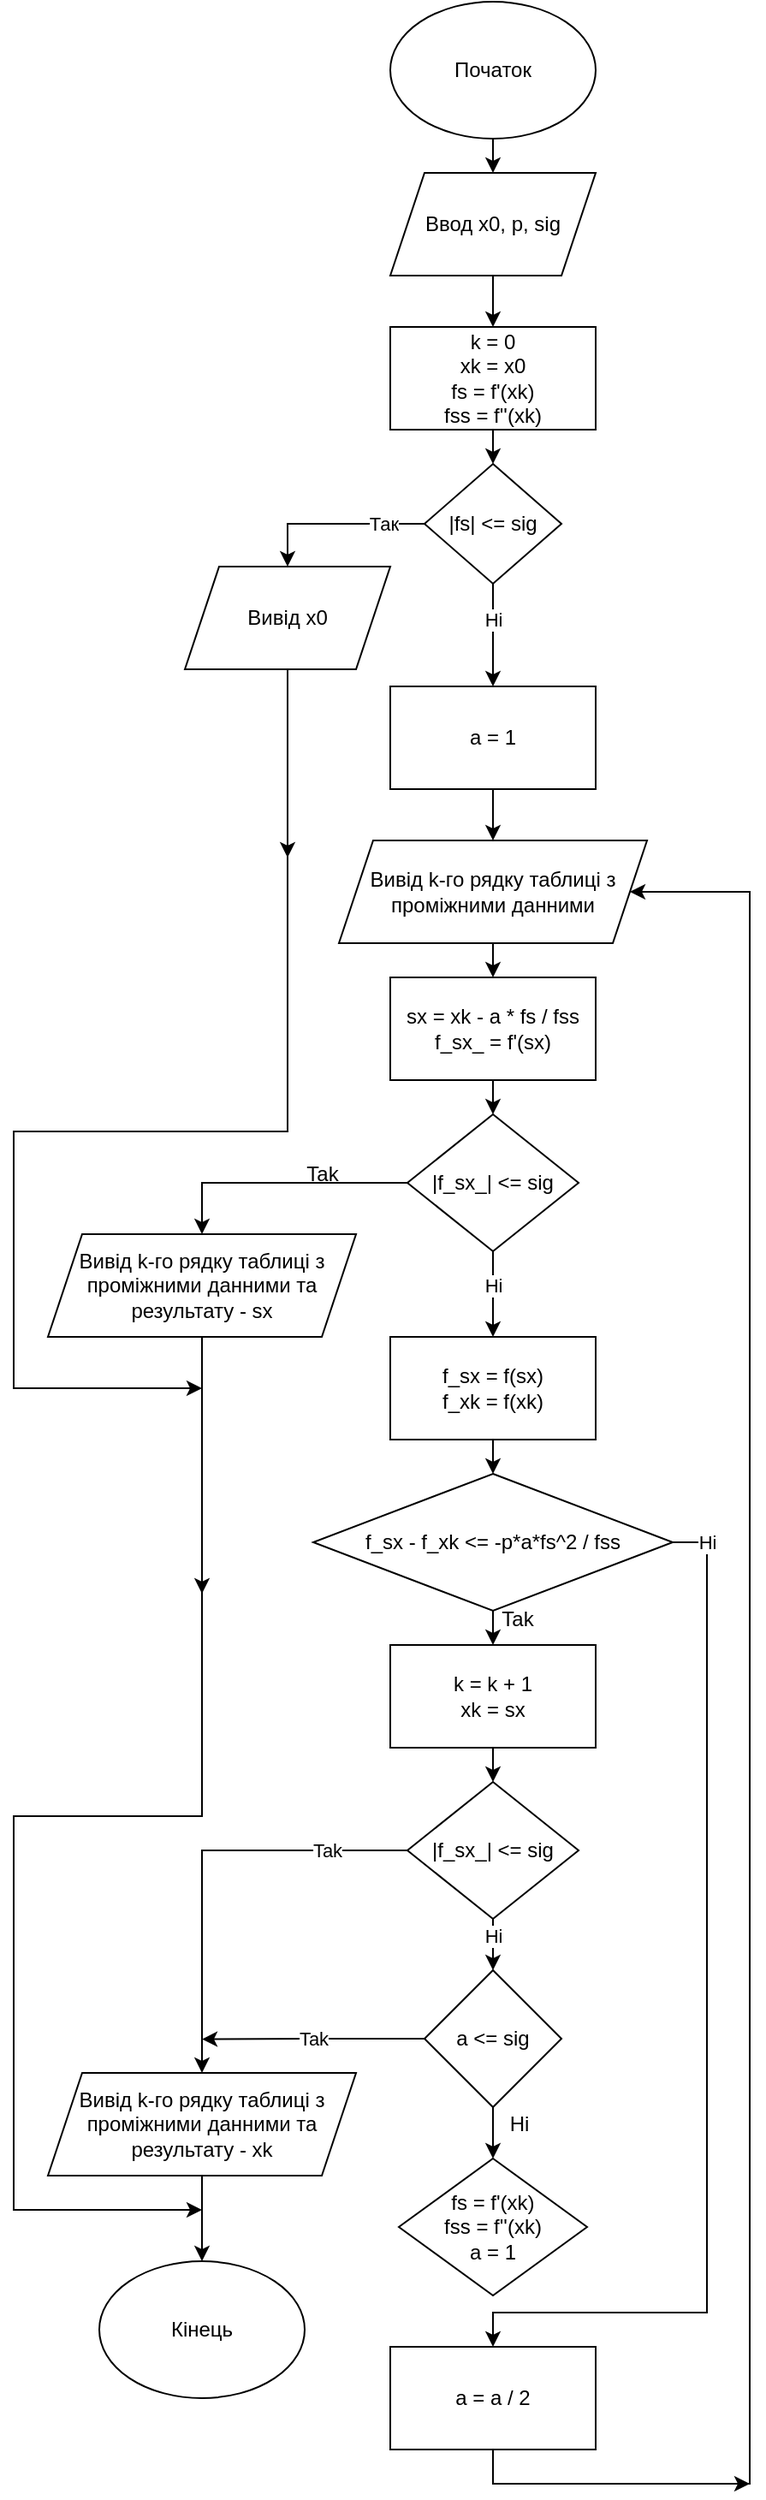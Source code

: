 <mxfile version="20.5.1" type="device"><diagram id="Ty1Nb3ejTmqqmoA0R3z8" name="Страница 1"><mxGraphModel dx="678" dy="616" grid="1" gridSize="10" guides="1" tooltips="1" connect="1" arrows="1" fold="1" page="1" pageScale="1" pageWidth="827" pageHeight="1169" math="0" shadow="0"><root><mxCell id="0"/><mxCell id="1" parent="0"/><mxCell id="20Z4m79xxtEPliRENN_L-8" style="edgeStyle=orthogonalEdgeStyle;rounded=0;orthogonalLoop=1;jettySize=auto;html=1;exitX=0.5;exitY=1;exitDx=0;exitDy=0;entryX=0.5;entryY=0;entryDx=0;entryDy=0;" edge="1" parent="1" source="20Z4m79xxtEPliRENN_L-1" target="20Z4m79xxtEPliRENN_L-7"><mxGeometry relative="1" as="geometry"/></mxCell><mxCell id="20Z4m79xxtEPliRENN_L-1" value="k = 0&lt;br&gt;xk = x0&lt;br&gt;fs = f'(xk)&lt;br&gt;fss = f''(xk)" style="rounded=0;whiteSpace=wrap;html=1;" vertex="1" parent="1"><mxGeometry x="320" y="200" width="120" height="60" as="geometry"/></mxCell><mxCell id="20Z4m79xxtEPliRENN_L-5" style="edgeStyle=orthogonalEdgeStyle;rounded=0;orthogonalLoop=1;jettySize=auto;html=1;exitX=0.5;exitY=1;exitDx=0;exitDy=0;entryX=0.5;entryY=0;entryDx=0;entryDy=0;" edge="1" parent="1" source="20Z4m79xxtEPliRENN_L-2" target="20Z4m79xxtEPliRENN_L-4"><mxGeometry relative="1" as="geometry"/></mxCell><mxCell id="20Z4m79xxtEPliRENN_L-2" value="Початок" style="ellipse;whiteSpace=wrap;html=1;" vertex="1" parent="1"><mxGeometry x="320" y="10" width="120" height="80" as="geometry"/></mxCell><mxCell id="20Z4m79xxtEPliRENN_L-3" value="Кінець" style="ellipse;whiteSpace=wrap;html=1;" vertex="1" parent="1"><mxGeometry x="150" y="1330" width="120" height="80" as="geometry"/></mxCell><mxCell id="20Z4m79xxtEPliRENN_L-6" style="edgeStyle=orthogonalEdgeStyle;rounded=0;orthogonalLoop=1;jettySize=auto;html=1;exitX=0.5;exitY=1;exitDx=0;exitDy=0;" edge="1" parent="1" source="20Z4m79xxtEPliRENN_L-4" target="20Z4m79xxtEPliRENN_L-1"><mxGeometry relative="1" as="geometry"/></mxCell><mxCell id="20Z4m79xxtEPliRENN_L-4" value="Ввод x0, p, sig" style="shape=parallelogram;perimeter=parallelogramPerimeter;whiteSpace=wrap;html=1;fixedSize=1;" vertex="1" parent="1"><mxGeometry x="320" y="110" width="120" height="60" as="geometry"/></mxCell><mxCell id="20Z4m79xxtEPliRENN_L-13" style="edgeStyle=orthogonalEdgeStyle;rounded=0;orthogonalLoop=1;jettySize=auto;html=1;exitX=0;exitY=0.5;exitDx=0;exitDy=0;entryX=0.5;entryY=0;entryDx=0;entryDy=0;" edge="1" parent="1" source="20Z4m79xxtEPliRENN_L-7" target="20Z4m79xxtEPliRENN_L-10"><mxGeometry relative="1" as="geometry"/></mxCell><mxCell id="20Z4m79xxtEPliRENN_L-14" value="Так" style="edgeLabel;html=1;align=center;verticalAlign=middle;resizable=0;points=[];" vertex="1" connectable="0" parent="20Z4m79xxtEPliRENN_L-13"><mxGeometry x="-0.547" relative="1" as="geometry"><mxPoint as="offset"/></mxGeometry></mxCell><mxCell id="20Z4m79xxtEPliRENN_L-18" style="edgeStyle=orthogonalEdgeStyle;rounded=0;orthogonalLoop=1;jettySize=auto;html=1;exitX=0.5;exitY=1;exitDx=0;exitDy=0;entryX=0.5;entryY=0;entryDx=0;entryDy=0;" edge="1" parent="1" source="20Z4m79xxtEPliRENN_L-7" target="20Z4m79xxtEPliRENN_L-17"><mxGeometry relative="1" as="geometry"/></mxCell><mxCell id="20Z4m79xxtEPliRENN_L-19" value="Ні" style="edgeLabel;html=1;align=center;verticalAlign=middle;resizable=0;points=[];" vertex="1" connectable="0" parent="20Z4m79xxtEPliRENN_L-18"><mxGeometry x="-0.318" relative="1" as="geometry"><mxPoint as="offset"/></mxGeometry></mxCell><mxCell id="20Z4m79xxtEPliRENN_L-7" value="|fs| &amp;lt;= sig" style="rhombus;whiteSpace=wrap;html=1;" vertex="1" parent="1"><mxGeometry x="340" y="280" width="80" height="70" as="geometry"/></mxCell><mxCell id="20Z4m79xxtEPliRENN_L-68" style="edgeStyle=orthogonalEdgeStyle;rounded=0;orthogonalLoop=1;jettySize=auto;html=1;exitX=0.5;exitY=1;exitDx=0;exitDy=0;" edge="1" parent="1" source="20Z4m79xxtEPliRENN_L-10"><mxGeometry relative="1" as="geometry"><mxPoint x="210" y="820" as="targetPoint"/><Array as="points"><mxPoint x="260" y="670"/><mxPoint x="100" y="670"/><mxPoint x="100" y="820"/></Array></mxGeometry></mxCell><mxCell id="20Z4m79xxtEPliRENN_L-10" value="Вивід x0" style="shape=parallelogram;perimeter=parallelogramPerimeter;whiteSpace=wrap;html=1;fixedSize=1;" vertex="1" parent="1"><mxGeometry x="200" y="340" width="120" height="60" as="geometry"/></mxCell><mxCell id="20Z4m79xxtEPliRENN_L-22" style="edgeStyle=orthogonalEdgeStyle;rounded=0;orthogonalLoop=1;jettySize=auto;html=1;exitX=0.5;exitY=1;exitDx=0;exitDy=0;entryX=0.5;entryY=0;entryDx=0;entryDy=0;" edge="1" parent="1" source="20Z4m79xxtEPliRENN_L-16" target="20Z4m79xxtEPliRENN_L-21"><mxGeometry relative="1" as="geometry"/></mxCell><mxCell id="20Z4m79xxtEPliRENN_L-16" value="Вивід k-го рядку таблиці з проміжними данними" style="shape=parallelogram;perimeter=parallelogramPerimeter;whiteSpace=wrap;html=1;fixedSize=1;" vertex="1" parent="1"><mxGeometry x="290" y="500" width="180" height="60" as="geometry"/></mxCell><mxCell id="20Z4m79xxtEPliRENN_L-20" style="edgeStyle=orthogonalEdgeStyle;rounded=0;orthogonalLoop=1;jettySize=auto;html=1;exitX=0.5;exitY=1;exitDx=0;exitDy=0;entryX=0.5;entryY=0;entryDx=0;entryDy=0;" edge="1" parent="1" source="20Z4m79xxtEPliRENN_L-17" target="20Z4m79xxtEPliRENN_L-16"><mxGeometry relative="1" as="geometry"/></mxCell><mxCell id="20Z4m79xxtEPliRENN_L-17" value="а = 1" style="rounded=0;whiteSpace=wrap;html=1;" vertex="1" parent="1"><mxGeometry x="320" y="410" width="120" height="60" as="geometry"/></mxCell><mxCell id="20Z4m79xxtEPliRENN_L-24" style="edgeStyle=orthogonalEdgeStyle;rounded=0;orthogonalLoop=1;jettySize=auto;html=1;exitX=0.5;exitY=1;exitDx=0;exitDy=0;entryX=0.5;entryY=0;entryDx=0;entryDy=0;" edge="1" parent="1" source="20Z4m79xxtEPliRENN_L-21" target="20Z4m79xxtEPliRENN_L-23"><mxGeometry relative="1" as="geometry"/></mxCell><mxCell id="20Z4m79xxtEPliRENN_L-21" value="sx = xk - a * fs / fss&lt;br&gt;f_sx_ = f'(sx)" style="rounded=0;whiteSpace=wrap;html=1;" vertex="1" parent="1"><mxGeometry x="320" y="580" width="120" height="60" as="geometry"/></mxCell><mxCell id="20Z4m79xxtEPliRENN_L-30" style="edgeStyle=orthogonalEdgeStyle;rounded=0;orthogonalLoop=1;jettySize=auto;html=1;exitX=0;exitY=0.5;exitDx=0;exitDy=0;entryX=0.5;entryY=0;entryDx=0;entryDy=0;" edge="1" parent="1" source="20Z4m79xxtEPliRENN_L-23" target="20Z4m79xxtEPliRENN_L-25"><mxGeometry relative="1" as="geometry"/></mxCell><mxCell id="20Z4m79xxtEPliRENN_L-31" style="edgeStyle=orthogonalEdgeStyle;rounded=0;orthogonalLoop=1;jettySize=auto;html=1;exitX=0.5;exitY=1;exitDx=0;exitDy=0;entryX=0.5;entryY=0;entryDx=0;entryDy=0;" edge="1" parent="1" source="20Z4m79xxtEPliRENN_L-23" target="20Z4m79xxtEPliRENN_L-28"><mxGeometry relative="1" as="geometry"/></mxCell><mxCell id="20Z4m79xxtEPliRENN_L-32" value="Hi" style="edgeLabel;html=1;align=center;verticalAlign=middle;resizable=0;points=[];" vertex="1" connectable="0" parent="20Z4m79xxtEPliRENN_L-31"><mxGeometry x="-0.611" relative="1" as="geometry"><mxPoint y="10" as="offset"/></mxGeometry></mxCell><mxCell id="20Z4m79xxtEPliRENN_L-23" value="|f_sx_| &amp;lt;= sig" style="rhombus;whiteSpace=wrap;html=1;" vertex="1" parent="1"><mxGeometry x="330" y="660" width="100" height="80" as="geometry"/></mxCell><mxCell id="20Z4m79xxtEPliRENN_L-67" style="edgeStyle=orthogonalEdgeStyle;rounded=0;orthogonalLoop=1;jettySize=auto;html=1;exitX=0.5;exitY=1;exitDx=0;exitDy=0;" edge="1" parent="1" source="20Z4m79xxtEPliRENN_L-25"><mxGeometry relative="1" as="geometry"><mxPoint x="210" y="1300" as="targetPoint"/><Array as="points"><mxPoint x="210" y="1070"/><mxPoint x="100" y="1070"/><mxPoint x="100" y="1300"/><mxPoint x="210" y="1300"/></Array></mxGeometry></mxCell><mxCell id="20Z4m79xxtEPliRENN_L-25" value="Вивід k-го рядку таблиці з проміжними данними та результату - sx" style="shape=parallelogram;perimeter=parallelogramPerimeter;whiteSpace=wrap;html=1;fixedSize=1;" vertex="1" parent="1"><mxGeometry x="120" y="730" width="180" height="60" as="geometry"/></mxCell><mxCell id="20Z4m79xxtEPliRENN_L-27" value="Tak" style="text;html=1;align=center;verticalAlign=middle;resizable=0;points=[];autosize=1;strokeColor=none;fillColor=none;" vertex="1" parent="1"><mxGeometry x="260" y="680" width="40" height="30" as="geometry"/></mxCell><mxCell id="20Z4m79xxtEPliRENN_L-34" style="edgeStyle=orthogonalEdgeStyle;rounded=0;orthogonalLoop=1;jettySize=auto;html=1;exitX=0.5;exitY=1;exitDx=0;exitDy=0;entryX=0.5;entryY=0;entryDx=0;entryDy=0;" edge="1" parent="1" source="20Z4m79xxtEPliRENN_L-28" target="20Z4m79xxtEPliRENN_L-33"><mxGeometry relative="1" as="geometry"/></mxCell><mxCell id="20Z4m79xxtEPliRENN_L-28" value="f_sx = f(sx)&lt;br&gt;f_xk = f(xk)" style="rounded=0;whiteSpace=wrap;html=1;" vertex="1" parent="1"><mxGeometry x="320" y="790" width="120" height="60" as="geometry"/></mxCell><mxCell id="20Z4m79xxtEPliRENN_L-36" style="edgeStyle=orthogonalEdgeStyle;rounded=0;orthogonalLoop=1;jettySize=auto;html=1;exitX=0.5;exitY=1;exitDx=0;exitDy=0;entryX=0.5;entryY=0;entryDx=0;entryDy=0;" edge="1" parent="1" source="20Z4m79xxtEPliRENN_L-33" target="20Z4m79xxtEPliRENN_L-35"><mxGeometry relative="1" as="geometry"/></mxCell><mxCell id="20Z4m79xxtEPliRENN_L-60" style="edgeStyle=orthogonalEdgeStyle;rounded=0;orthogonalLoop=1;jettySize=auto;html=1;exitX=1;exitY=0.5;exitDx=0;exitDy=0;entryX=0.5;entryY=0;entryDx=0;entryDy=0;" edge="1" parent="1" source="20Z4m79xxtEPliRENN_L-33" target="20Z4m79xxtEPliRENN_L-59"><mxGeometry relative="1" as="geometry"><Array as="points"><mxPoint x="505" y="910"/><mxPoint x="505" y="1360"/><mxPoint x="380" y="1360"/></Array></mxGeometry></mxCell><mxCell id="20Z4m79xxtEPliRENN_L-61" value="Hi" style="edgeLabel;html=1;align=center;verticalAlign=middle;resizable=0;points=[];" vertex="1" connectable="0" parent="20Z4m79xxtEPliRENN_L-60"><mxGeometry x="-0.838" y="-1" relative="1" as="geometry"><mxPoint x="1" y="-30" as="offset"/></mxGeometry></mxCell><mxCell id="20Z4m79xxtEPliRENN_L-33" value="f_sx - f_xk &amp;lt;= -p*a*fs^2 / fss" style="rhombus;whiteSpace=wrap;html=1;" vertex="1" parent="1"><mxGeometry x="275" y="870" width="210" height="80" as="geometry"/></mxCell><mxCell id="20Z4m79xxtEPliRENN_L-39" style="edgeStyle=orthogonalEdgeStyle;rounded=0;orthogonalLoop=1;jettySize=auto;html=1;exitX=0.5;exitY=1;exitDx=0;exitDy=0;entryX=0.5;entryY=0;entryDx=0;entryDy=0;" edge="1" parent="1" source="20Z4m79xxtEPliRENN_L-35" target="20Z4m79xxtEPliRENN_L-38"><mxGeometry relative="1" as="geometry"/></mxCell><mxCell id="20Z4m79xxtEPliRENN_L-35" value="k = k + 1&lt;br&gt;xk = sx" style="rounded=0;whiteSpace=wrap;html=1;" vertex="1" parent="1"><mxGeometry x="320" y="970" width="120" height="60" as="geometry"/></mxCell><mxCell id="20Z4m79xxtEPliRENN_L-41" style="edgeStyle=orthogonalEdgeStyle;rounded=0;orthogonalLoop=1;jettySize=auto;html=1;exitX=0;exitY=0.5;exitDx=0;exitDy=0;entryX=0.5;entryY=0;entryDx=0;entryDy=0;" edge="1" parent="1" source="20Z4m79xxtEPliRENN_L-38" target="20Z4m79xxtEPliRENN_L-40"><mxGeometry relative="1" as="geometry"/></mxCell><mxCell id="20Z4m79xxtEPliRENN_L-42" value="Tak" style="edgeLabel;html=1;align=center;verticalAlign=middle;resizable=0;points=[];" vertex="1" connectable="0" parent="20Z4m79xxtEPliRENN_L-41"><mxGeometry x="-0.465" y="1" relative="1" as="geometry"><mxPoint x="20" y="-1" as="offset"/></mxGeometry></mxCell><mxCell id="20Z4m79xxtEPliRENN_L-44" style="edgeStyle=orthogonalEdgeStyle;rounded=0;orthogonalLoop=1;jettySize=auto;html=1;exitX=0.5;exitY=1;exitDx=0;exitDy=0;entryX=0.5;entryY=0;entryDx=0;entryDy=0;" edge="1" parent="1" source="20Z4m79xxtEPliRENN_L-38" target="20Z4m79xxtEPliRENN_L-43"><mxGeometry relative="1" as="geometry"/></mxCell><mxCell id="20Z4m79xxtEPliRENN_L-45" value="Hi" style="edgeLabel;html=1;align=center;verticalAlign=middle;resizable=0;points=[];" vertex="1" connectable="0" parent="20Z4m79xxtEPliRENN_L-44"><mxGeometry x="-0.356" relative="1" as="geometry"><mxPoint as="offset"/></mxGeometry></mxCell><mxCell id="20Z4m79xxtEPliRENN_L-38" value="|f_sx_| &amp;lt;= sig" style="rhombus;whiteSpace=wrap;html=1;" vertex="1" parent="1"><mxGeometry x="330" y="1050" width="100" height="80" as="geometry"/></mxCell><mxCell id="20Z4m79xxtEPliRENN_L-66" style="edgeStyle=orthogonalEdgeStyle;rounded=0;orthogonalLoop=1;jettySize=auto;html=1;exitX=0.5;exitY=1;exitDx=0;exitDy=0;entryX=0.5;entryY=0;entryDx=0;entryDy=0;" edge="1" parent="1" source="20Z4m79xxtEPliRENN_L-40" target="20Z4m79xxtEPliRENN_L-3"><mxGeometry relative="1" as="geometry"/></mxCell><mxCell id="20Z4m79xxtEPliRENN_L-40" value="Вивід k-го рядку таблиці з проміжними данними та результату - xk" style="shape=parallelogram;perimeter=parallelogramPerimeter;whiteSpace=wrap;html=1;fixedSize=1;" vertex="1" parent="1"><mxGeometry x="120" y="1220" width="180" height="60" as="geometry"/></mxCell><mxCell id="20Z4m79xxtEPliRENN_L-46" style="edgeStyle=orthogonalEdgeStyle;rounded=0;orthogonalLoop=1;jettySize=auto;html=1;exitX=0;exitY=0.5;exitDx=0;exitDy=0;" edge="1" parent="1" source="20Z4m79xxtEPliRENN_L-43"><mxGeometry relative="1" as="geometry"><mxPoint x="210" y="1200.286" as="targetPoint"/></mxGeometry></mxCell><mxCell id="20Z4m79xxtEPliRENN_L-50" value="Tak" style="edgeLabel;html=1;align=center;verticalAlign=middle;resizable=0;points=[];" vertex="1" connectable="0" parent="20Z4m79xxtEPliRENN_L-46"><mxGeometry x="-0.204" y="-2" relative="1" as="geometry"><mxPoint x="-13" y="2" as="offset"/></mxGeometry></mxCell><mxCell id="20Z4m79xxtEPliRENN_L-52" style="edgeStyle=orthogonalEdgeStyle;rounded=0;orthogonalLoop=1;jettySize=auto;html=1;exitX=0.5;exitY=1;exitDx=0;exitDy=0;entryX=0.5;entryY=0;entryDx=0;entryDy=0;" edge="1" parent="1" source="20Z4m79xxtEPliRENN_L-43" target="20Z4m79xxtEPliRENN_L-51"><mxGeometry relative="1" as="geometry"/></mxCell><mxCell id="20Z4m79xxtEPliRENN_L-43" value="a &amp;lt;= sig" style="rhombus;whiteSpace=wrap;html=1;" vertex="1" parent="1"><mxGeometry x="340" y="1160" width="80" height="80" as="geometry"/></mxCell><mxCell id="20Z4m79xxtEPliRENN_L-51" value="fs = f'(xk)&lt;br&gt;fss = f''(xk)&lt;br&gt;a = 1" style="rhombus;whiteSpace=wrap;html=1;" vertex="1" parent="1"><mxGeometry x="325" y="1270" width="110" height="80" as="geometry"/></mxCell><mxCell id="20Z4m79xxtEPliRENN_L-53" value="Hi" style="text;html=1;align=center;verticalAlign=middle;resizable=0;points=[];autosize=1;strokeColor=none;fillColor=none;" vertex="1" parent="1"><mxGeometry x="380" y="1235" width="30" height="30" as="geometry"/></mxCell><mxCell id="20Z4m79xxtEPliRENN_L-54" value="Tak" style="text;html=1;align=center;verticalAlign=middle;resizable=0;points=[];autosize=1;strokeColor=none;fillColor=none;" vertex="1" parent="1"><mxGeometry x="374" y="940" width="40" height="30" as="geometry"/></mxCell><mxCell id="20Z4m79xxtEPliRENN_L-64" style="edgeStyle=orthogonalEdgeStyle;rounded=0;orthogonalLoop=1;jettySize=auto;html=1;exitX=0.5;exitY=1;exitDx=0;exitDy=0;entryX=1;entryY=0.5;entryDx=0;entryDy=0;" edge="1" parent="1" source="20Z4m79xxtEPliRENN_L-59" target="20Z4m79xxtEPliRENN_L-16"><mxGeometry relative="1" as="geometry"><Array as="points"><mxPoint x="380" y="1460"/><mxPoint x="530" y="1460"/><mxPoint x="530" y="530"/></Array></mxGeometry></mxCell><mxCell id="20Z4m79xxtEPliRENN_L-59" value="a = a / 2" style="rounded=0;whiteSpace=wrap;html=1;" vertex="1" parent="1"><mxGeometry x="320" y="1380" width="120" height="60" as="geometry"/></mxCell><mxCell id="20Z4m79xxtEPliRENN_L-65" value="" style="endArrow=classic;html=1;rounded=0;" edge="1" parent="1"><mxGeometry width="50" height="50" relative="1" as="geometry"><mxPoint x="380" y="1460" as="sourcePoint"/><mxPoint x="530" y="1460" as="targetPoint"/></mxGeometry></mxCell><mxCell id="20Z4m79xxtEPliRENN_L-69" value="" style="endArrow=classic;html=1;rounded=0;exitX=0.5;exitY=1;exitDx=0;exitDy=0;" edge="1" parent="1" source="20Z4m79xxtEPliRENN_L-10"><mxGeometry width="50" height="50" relative="1" as="geometry"><mxPoint x="260" y="600" as="sourcePoint"/><mxPoint x="260" y="510" as="targetPoint"/></mxGeometry></mxCell><mxCell id="20Z4m79xxtEPliRENN_L-70" value="" style="endArrow=classic;html=1;rounded=0;exitX=0.5;exitY=1;exitDx=0;exitDy=0;" edge="1" parent="1" source="20Z4m79xxtEPliRENN_L-25"><mxGeometry width="50" height="50" relative="1" as="geometry"><mxPoint x="230" y="870" as="sourcePoint"/><mxPoint x="210" y="940" as="targetPoint"/></mxGeometry></mxCell></root></mxGraphModel></diagram></mxfile>